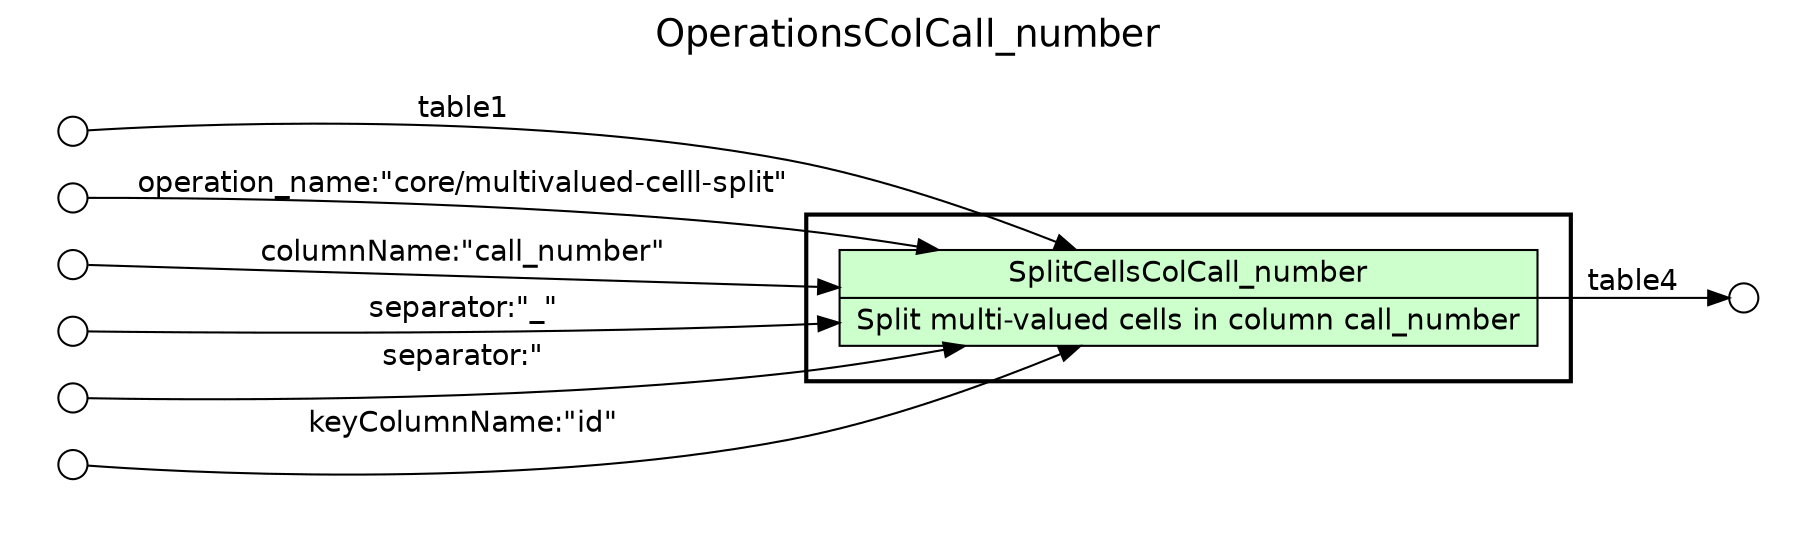 digraph Workflow {
rankdir=LR
fontname=Helvetica; fontsize=18; labelloc=t
label=OperationsColCall_number
subgraph cluster_workflow_box_outer { label=""; color=black; penwidth=2
subgraph cluster_workflow_box_inner { label=""; penwidth=0
node[shape=box style=filled fillcolor="#CCFFCC" peripheries=1 fontname=Helvetica]
SplitCellsColCall_number [shape=record rankdir=LR label="{{<f0> SplitCellsColCall_number |<f1> Split multi-valued cells in column call_number}}"];
edge[fontname=Helvetica]
}}
subgraph cluster_input_ports_group_outer { label=""; penwidth=0
subgraph cluster_input_ports_group_inner { label=""; penwidth=0
node[shape=circle style=filled fillcolor="#FFFFFF" peripheries=1 fontname=Helvetica width=0.2]
table1_input_port [label=""]
"operation_name:\"core/multivalued-celll-split\"_input_port" [label=""]
"columnName:\"call_number\"_input_port" [label=""]
"separator:\"_\"_input_port" [label=""]
"separator:\"_input_port" [label=""]
"keyColumnName:\"id\"_input_port" [label=""]
}}
subgraph cluster_output_ports_group_outer { label=""; penwidth=0
subgraph cluster_output_ports_group_inner { label=""; penwidth=0
node[shape=circle style=filled fillcolor="#FFFFFF" peripheries=1 fontname=Helvetica width=0.2]
table4_output_port [label=""]
}}
edge[fontname=Helvetica]
table1_input_port -> SplitCellsColCall_number [label=table1]
"operation_name:\"core/multivalued-celll-split\"_input_port" -> SplitCellsColCall_number [label="operation_name:\"core/multivalued-celll-split\""]
"columnName:\"call_number\"_input_port" -> SplitCellsColCall_number [label="columnName:\"call_number\""]
"separator:\"_\"_input_port" -> SplitCellsColCall_number [label="separator:\"_\""]
"separator:\"_input_port" -> SplitCellsColCall_number [label="separator:\""]
"keyColumnName:\"id\"_input_port" -> SplitCellsColCall_number [label="keyColumnName:\"id\""]
edge[fontname=Helvetica]
SplitCellsColCall_number -> table4_output_port [label=table4]
}
